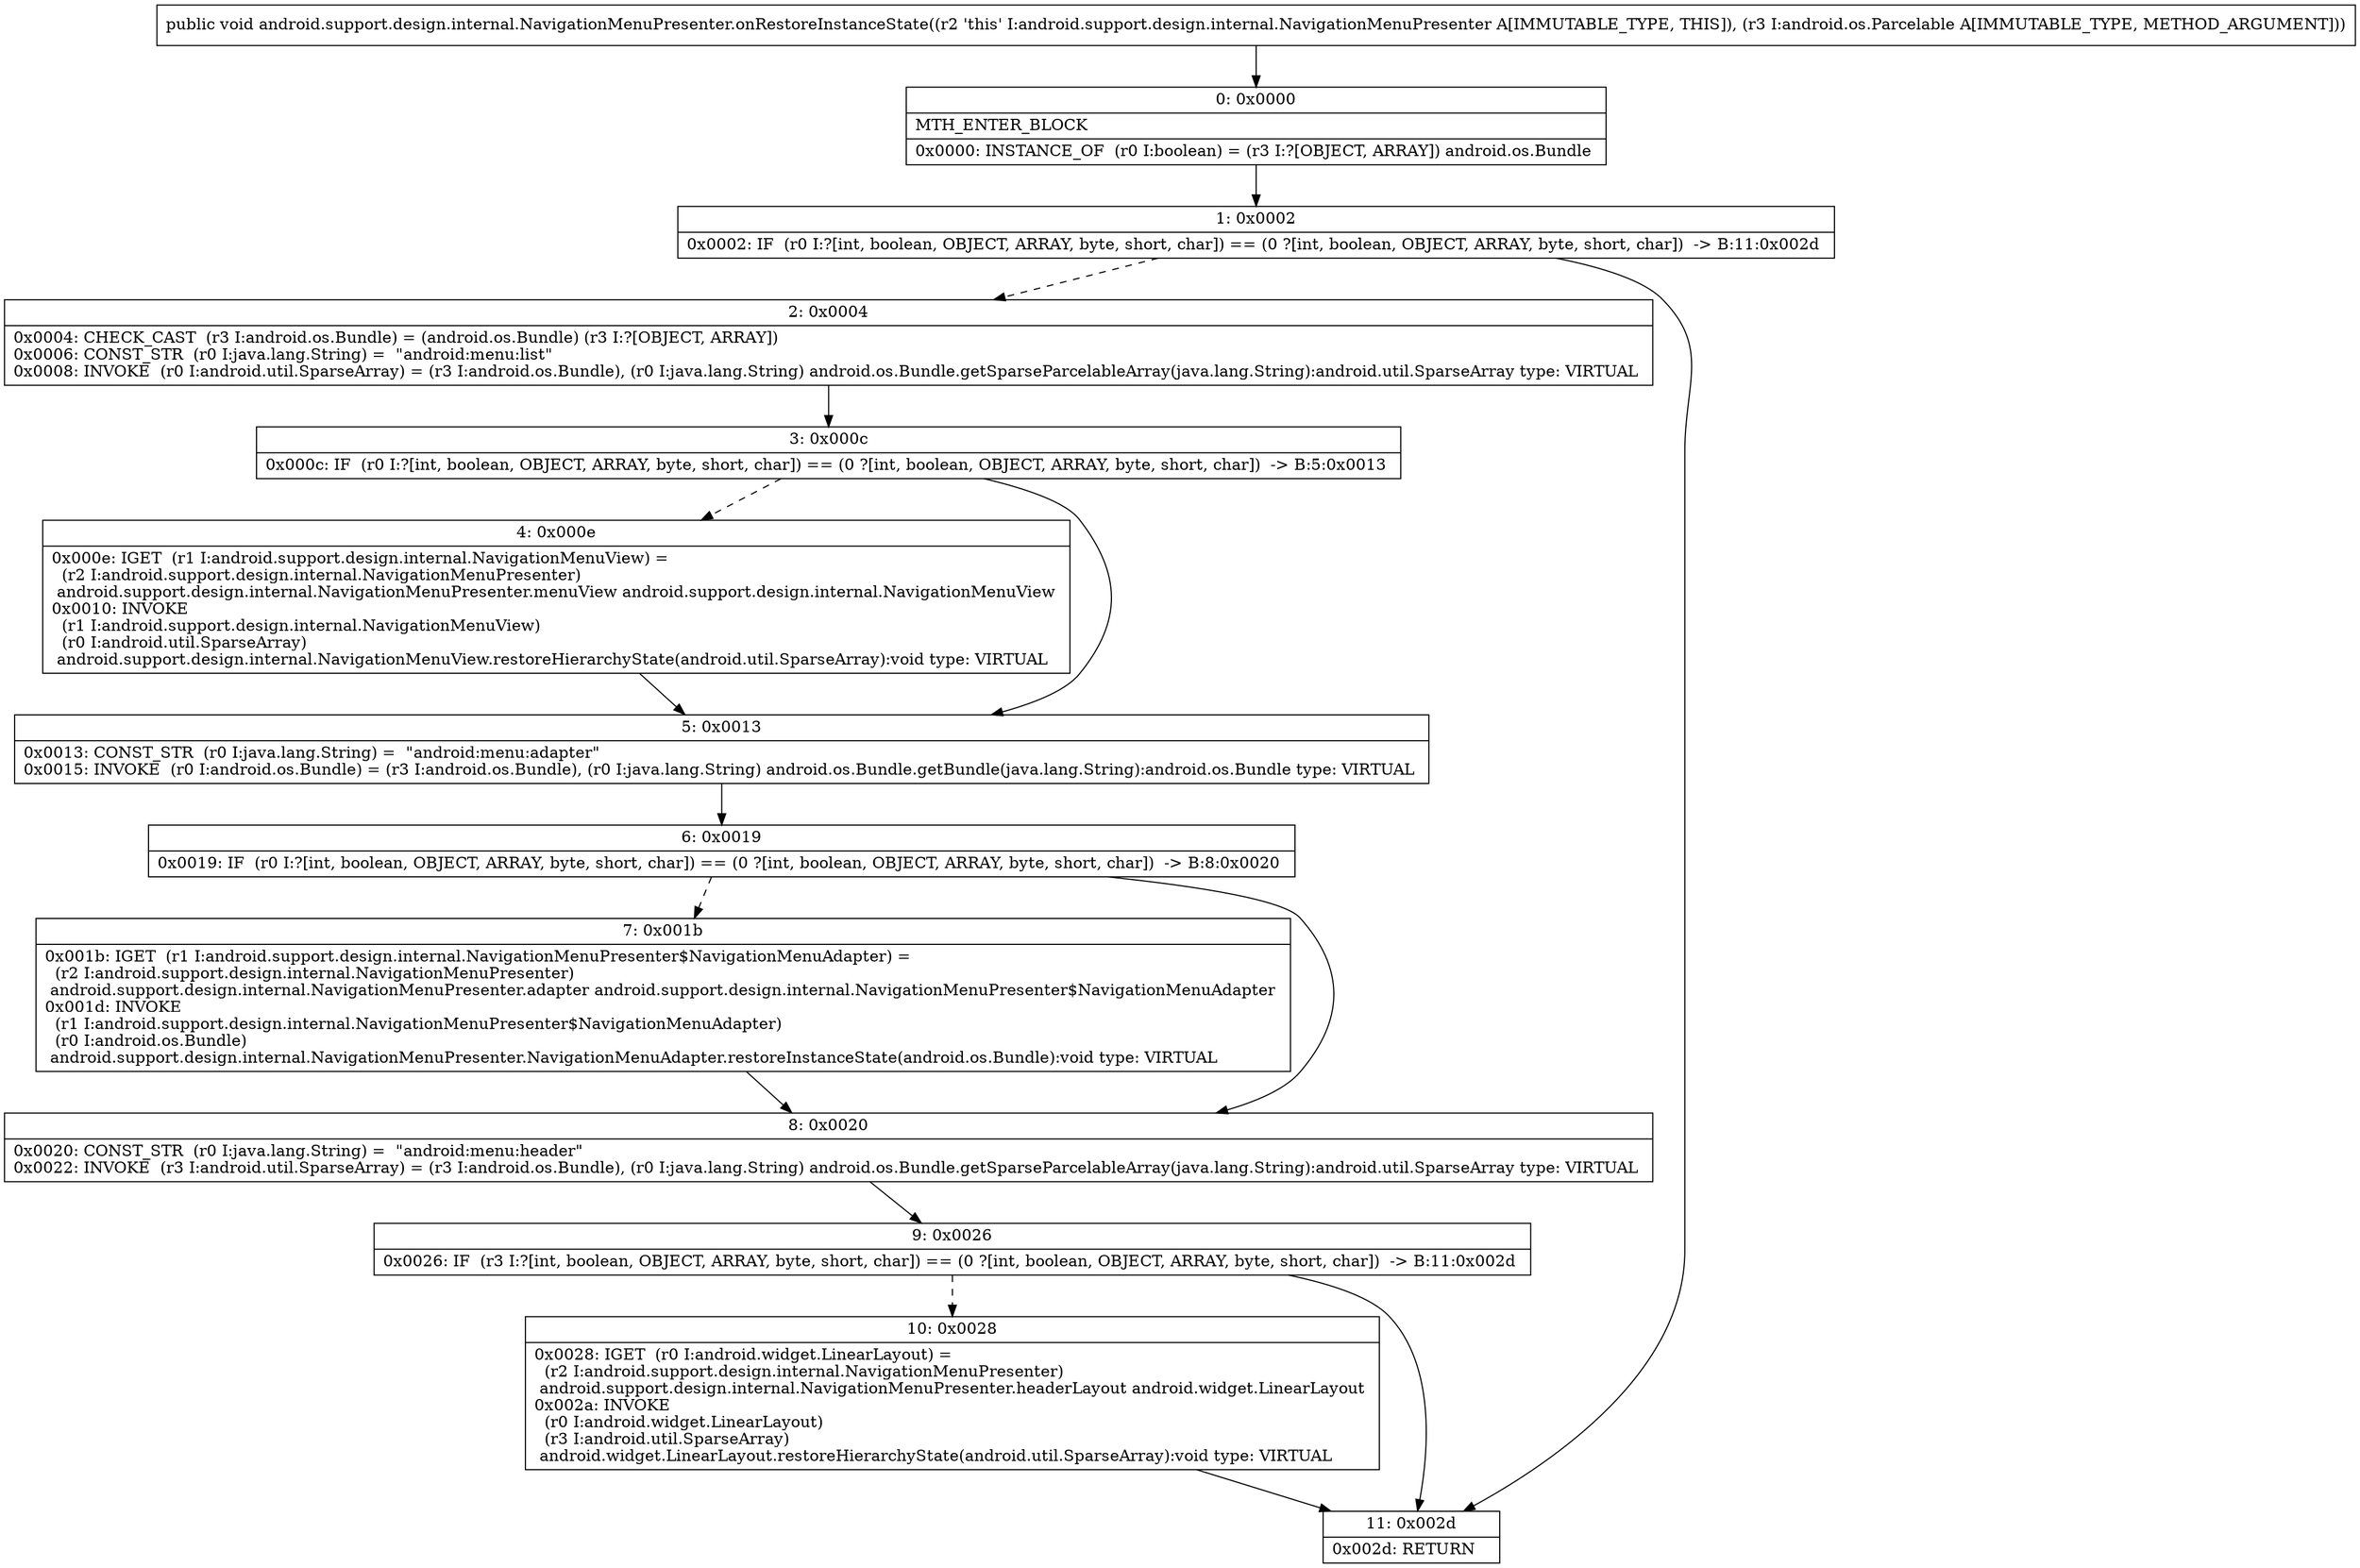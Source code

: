 digraph "CFG forandroid.support.design.internal.NavigationMenuPresenter.onRestoreInstanceState(Landroid\/os\/Parcelable;)V" {
Node_0 [shape=record,label="{0\:\ 0x0000|MTH_ENTER_BLOCK\l|0x0000: INSTANCE_OF  (r0 I:boolean) = (r3 I:?[OBJECT, ARRAY]) android.os.Bundle \l}"];
Node_1 [shape=record,label="{1\:\ 0x0002|0x0002: IF  (r0 I:?[int, boolean, OBJECT, ARRAY, byte, short, char]) == (0 ?[int, boolean, OBJECT, ARRAY, byte, short, char])  \-\> B:11:0x002d \l}"];
Node_2 [shape=record,label="{2\:\ 0x0004|0x0004: CHECK_CAST  (r3 I:android.os.Bundle) = (android.os.Bundle) (r3 I:?[OBJECT, ARRAY]) \l0x0006: CONST_STR  (r0 I:java.lang.String) =  \"android:menu:list\" \l0x0008: INVOKE  (r0 I:android.util.SparseArray) = (r3 I:android.os.Bundle), (r0 I:java.lang.String) android.os.Bundle.getSparseParcelableArray(java.lang.String):android.util.SparseArray type: VIRTUAL \l}"];
Node_3 [shape=record,label="{3\:\ 0x000c|0x000c: IF  (r0 I:?[int, boolean, OBJECT, ARRAY, byte, short, char]) == (0 ?[int, boolean, OBJECT, ARRAY, byte, short, char])  \-\> B:5:0x0013 \l}"];
Node_4 [shape=record,label="{4\:\ 0x000e|0x000e: IGET  (r1 I:android.support.design.internal.NavigationMenuView) = \l  (r2 I:android.support.design.internal.NavigationMenuPresenter)\l android.support.design.internal.NavigationMenuPresenter.menuView android.support.design.internal.NavigationMenuView \l0x0010: INVOKE  \l  (r1 I:android.support.design.internal.NavigationMenuView)\l  (r0 I:android.util.SparseArray)\l android.support.design.internal.NavigationMenuView.restoreHierarchyState(android.util.SparseArray):void type: VIRTUAL \l}"];
Node_5 [shape=record,label="{5\:\ 0x0013|0x0013: CONST_STR  (r0 I:java.lang.String) =  \"android:menu:adapter\" \l0x0015: INVOKE  (r0 I:android.os.Bundle) = (r3 I:android.os.Bundle), (r0 I:java.lang.String) android.os.Bundle.getBundle(java.lang.String):android.os.Bundle type: VIRTUAL \l}"];
Node_6 [shape=record,label="{6\:\ 0x0019|0x0019: IF  (r0 I:?[int, boolean, OBJECT, ARRAY, byte, short, char]) == (0 ?[int, boolean, OBJECT, ARRAY, byte, short, char])  \-\> B:8:0x0020 \l}"];
Node_7 [shape=record,label="{7\:\ 0x001b|0x001b: IGET  (r1 I:android.support.design.internal.NavigationMenuPresenter$NavigationMenuAdapter) = \l  (r2 I:android.support.design.internal.NavigationMenuPresenter)\l android.support.design.internal.NavigationMenuPresenter.adapter android.support.design.internal.NavigationMenuPresenter$NavigationMenuAdapter \l0x001d: INVOKE  \l  (r1 I:android.support.design.internal.NavigationMenuPresenter$NavigationMenuAdapter)\l  (r0 I:android.os.Bundle)\l android.support.design.internal.NavigationMenuPresenter.NavigationMenuAdapter.restoreInstanceState(android.os.Bundle):void type: VIRTUAL \l}"];
Node_8 [shape=record,label="{8\:\ 0x0020|0x0020: CONST_STR  (r0 I:java.lang.String) =  \"android:menu:header\" \l0x0022: INVOKE  (r3 I:android.util.SparseArray) = (r3 I:android.os.Bundle), (r0 I:java.lang.String) android.os.Bundle.getSparseParcelableArray(java.lang.String):android.util.SparseArray type: VIRTUAL \l}"];
Node_9 [shape=record,label="{9\:\ 0x0026|0x0026: IF  (r3 I:?[int, boolean, OBJECT, ARRAY, byte, short, char]) == (0 ?[int, boolean, OBJECT, ARRAY, byte, short, char])  \-\> B:11:0x002d \l}"];
Node_10 [shape=record,label="{10\:\ 0x0028|0x0028: IGET  (r0 I:android.widget.LinearLayout) = \l  (r2 I:android.support.design.internal.NavigationMenuPresenter)\l android.support.design.internal.NavigationMenuPresenter.headerLayout android.widget.LinearLayout \l0x002a: INVOKE  \l  (r0 I:android.widget.LinearLayout)\l  (r3 I:android.util.SparseArray)\l android.widget.LinearLayout.restoreHierarchyState(android.util.SparseArray):void type: VIRTUAL \l}"];
Node_11 [shape=record,label="{11\:\ 0x002d|0x002d: RETURN   \l}"];
MethodNode[shape=record,label="{public void android.support.design.internal.NavigationMenuPresenter.onRestoreInstanceState((r2 'this' I:android.support.design.internal.NavigationMenuPresenter A[IMMUTABLE_TYPE, THIS]), (r3 I:android.os.Parcelable A[IMMUTABLE_TYPE, METHOD_ARGUMENT])) }"];
MethodNode -> Node_0;
Node_0 -> Node_1;
Node_1 -> Node_2[style=dashed];
Node_1 -> Node_11;
Node_2 -> Node_3;
Node_3 -> Node_4[style=dashed];
Node_3 -> Node_5;
Node_4 -> Node_5;
Node_5 -> Node_6;
Node_6 -> Node_7[style=dashed];
Node_6 -> Node_8;
Node_7 -> Node_8;
Node_8 -> Node_9;
Node_9 -> Node_10[style=dashed];
Node_9 -> Node_11;
Node_10 -> Node_11;
}

